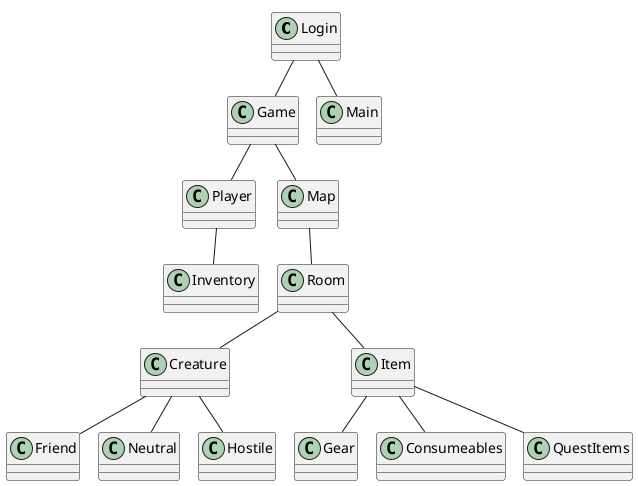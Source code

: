 @startuml
!pragma layout smetana

Class Login
Class Game
Class Player
Class Inventory
Class Map
Class Creature
Class Friend
Class Neutral
Class Hostile
Class Item
Class Room
Class Gear
Class Consumeables
Class QuestItems
Class Main

Login--Main
Login--Game
Game--Player
Game--Map
Player--Inventory
Map-- Room
Room--Creature
Room--Item
Item--QuestItems
Item--Consumeables
Item--Gear
Creature--Friend
Creature--Neutral
Creature--Hostile


}
@enduml
